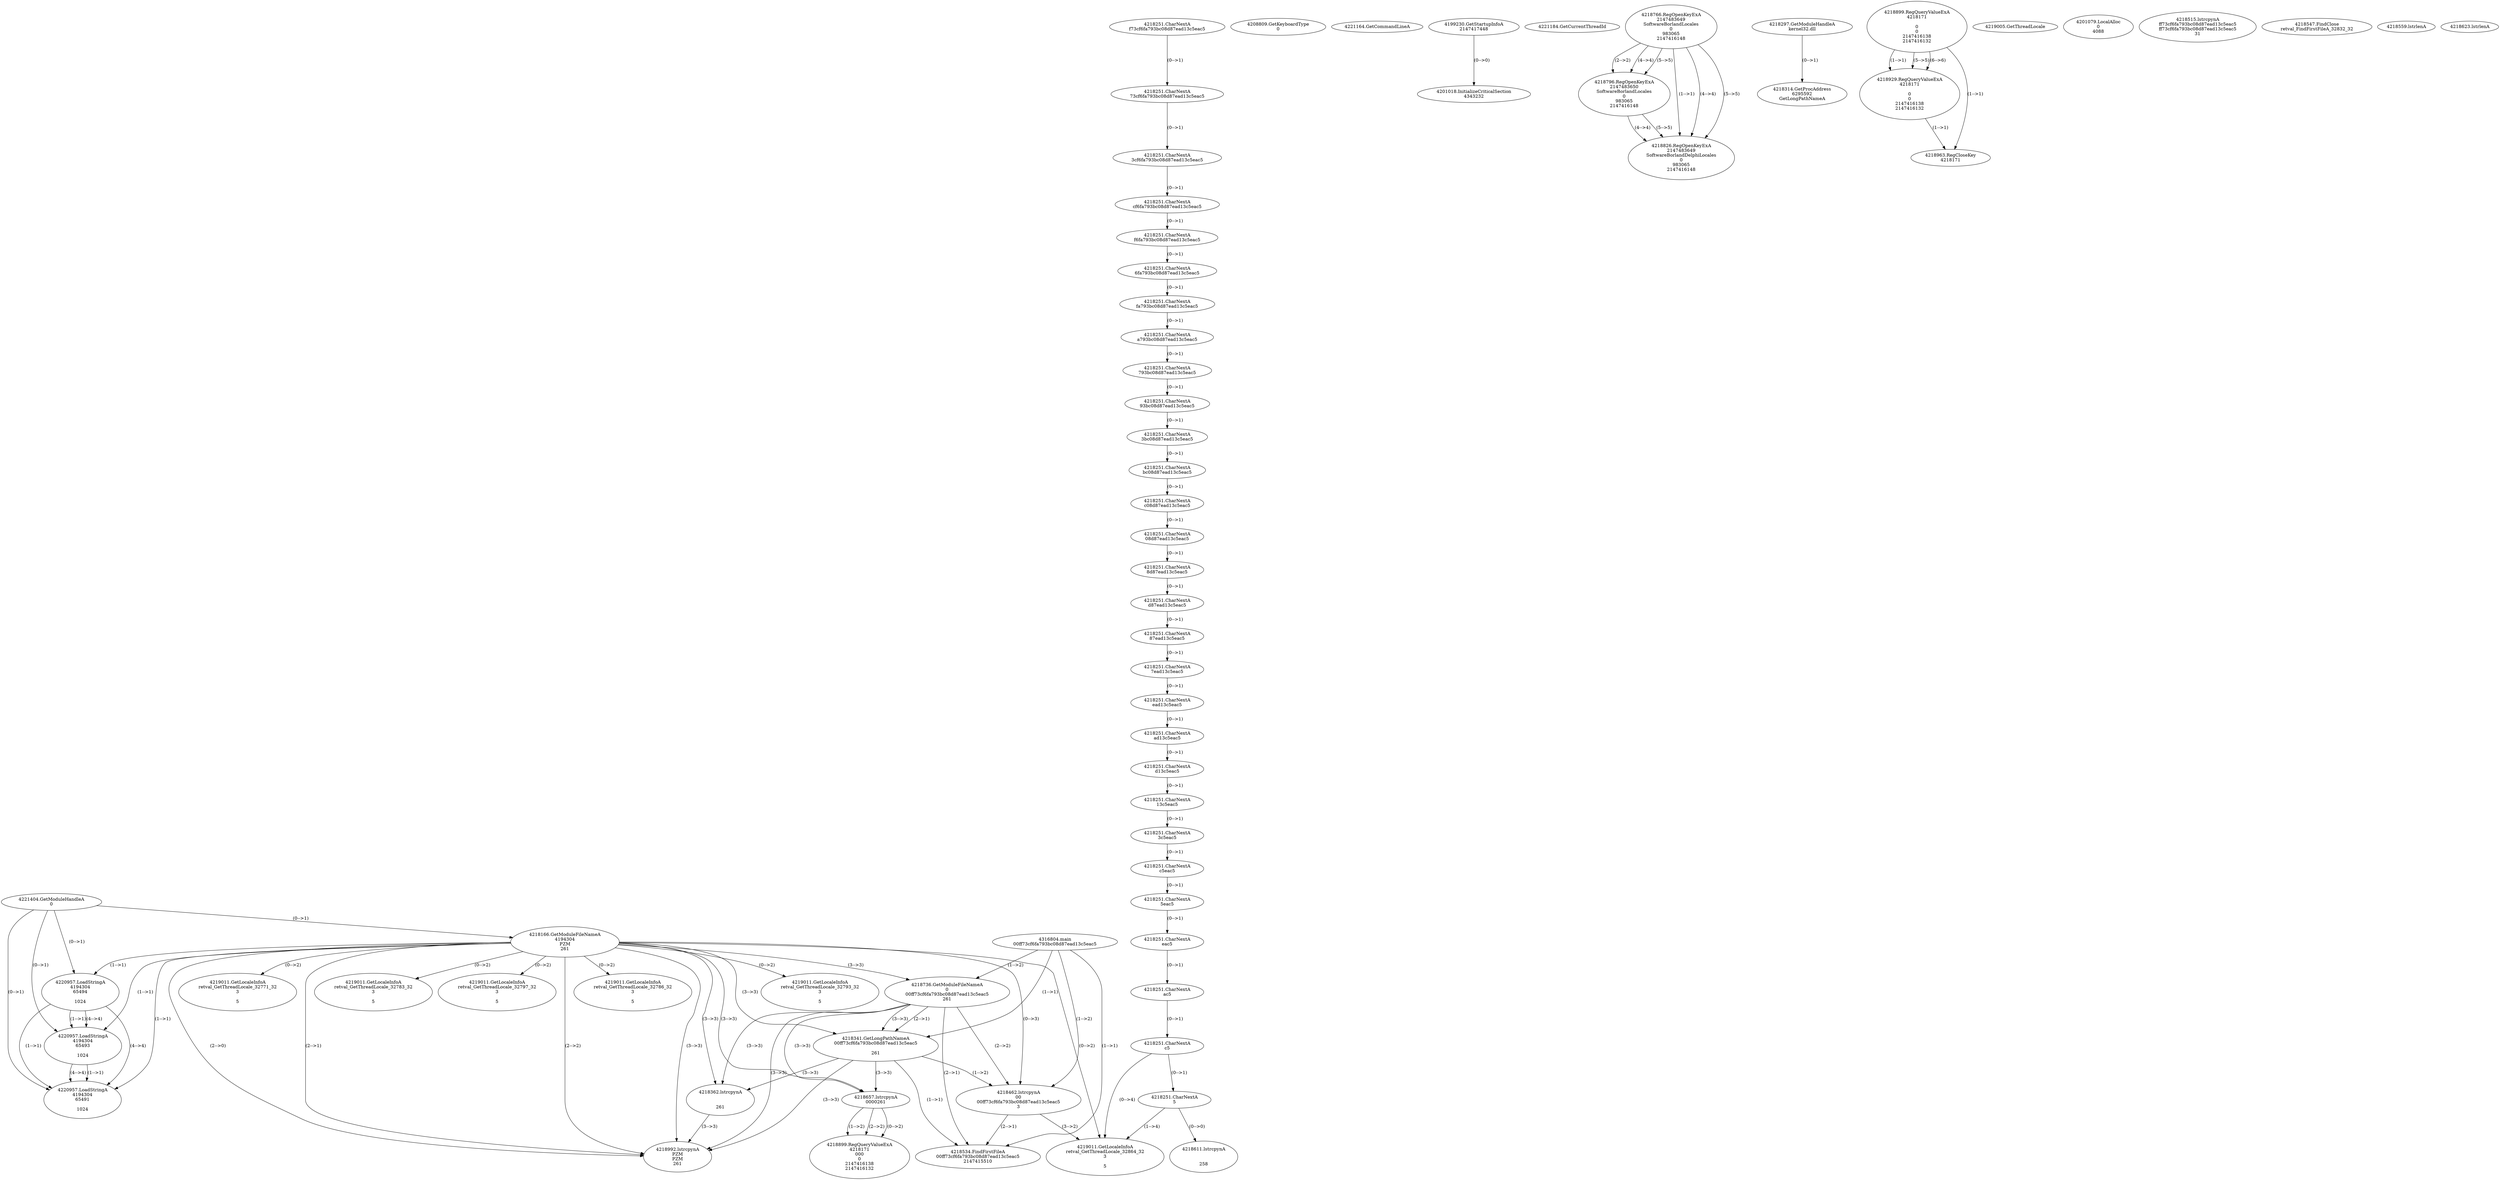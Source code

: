 // Global SCDG with merge call
digraph {
	0 [label="4316804.main
00ff73cf6fa793bc08d87ead13c5eac5"]
	1 [label="4221404.GetModuleHandleA
0"]
	2 [label="4208809.GetKeyboardType
0"]
	3 [label="4221164.GetCommandLineA
"]
	4 [label="4199230.GetStartupInfoA
2147417448"]
	5 [label="4221184.GetCurrentThreadId
"]
	6 [label="4218166.GetModuleFileNameA
4194304
PZM
261"]
	1 -> 6 [label="(0-->1)"]
	7 [label="4218736.GetModuleFileNameA
0
00ff73cf6fa793bc08d87ead13c5eac5
261"]
	0 -> 7 [label="(1-->2)"]
	6 -> 7 [label="(3-->3)"]
	8 [label="4218766.RegOpenKeyExA
2147483649
Software\Borland\Locales
0
983065
2147416148"]
	9 [label="4218297.GetModuleHandleA
kernel32.dll"]
	10 [label="4218314.GetProcAddress
6295592
GetLongPathNameA"]
	9 -> 10 [label="(0-->1)"]
	11 [label="4218341.GetLongPathNameA
00ff73cf6fa793bc08d87ead13c5eac5

261"]
	0 -> 11 [label="(1-->1)"]
	7 -> 11 [label="(2-->1)"]
	6 -> 11 [label="(3-->3)"]
	7 -> 11 [label="(3-->3)"]
	12 [label="4218362.lstrcpynA


261"]
	6 -> 12 [label="(3-->3)"]
	7 -> 12 [label="(3-->3)"]
	11 -> 12 [label="(3-->3)"]
	13 [label="4218899.RegQueryValueExA
4218171

0
0
2147416138
2147416132"]
	14 [label="4218929.RegQueryValueExA
4218171

0
0
2147416138
2147416132"]
	13 -> 14 [label="(1-->1)"]
	13 -> 14 [label="(5-->5)"]
	13 -> 14 [label="(6-->6)"]
	15 [label="4218963.RegCloseKey
4218171"]
	13 -> 15 [label="(1-->1)"]
	14 -> 15 [label="(1-->1)"]
	16 [label="4218992.lstrcpynA
PZM
PZM
261"]
	6 -> 16 [label="(2-->1)"]
	6 -> 16 [label="(2-->2)"]
	6 -> 16 [label="(3-->3)"]
	7 -> 16 [label="(3-->3)"]
	11 -> 16 [label="(3-->3)"]
	12 -> 16 [label="(3-->3)"]
	6 -> 16 [label="(2-->0)"]
	17 [label="4219005.GetThreadLocale
"]
	18 [label="4219011.GetLocaleInfoA
retval_GetThreadLocale_32786_32
3

5"]
	6 -> 18 [label="(0-->2)"]
	19 [label="4220957.LoadStringA
4194304
65494

1024"]
	1 -> 19 [label="(0-->1)"]
	6 -> 19 [label="(1-->1)"]
	20 [label="4201018.InitializeCriticalSection
4343232"]
	4 -> 20 [label="(0-->0)"]
	21 [label="4201079.LocalAlloc
0
4088"]
	22 [label="4219011.GetLocaleInfoA
retval_GetThreadLocale_32793_32
3

5"]
	6 -> 22 [label="(0-->2)"]
	23 [label="4220957.LoadStringA
4194304
65493

1024"]
	1 -> 23 [label="(0-->1)"]
	6 -> 23 [label="(1-->1)"]
	19 -> 23 [label="(1-->1)"]
	19 -> 23 [label="(4-->4)"]
	24 [label="4220957.LoadStringA
4194304
65491

1024"]
	1 -> 24 [label="(0-->1)"]
	6 -> 24 [label="(1-->1)"]
	19 -> 24 [label="(1-->1)"]
	23 -> 24 [label="(1-->1)"]
	19 -> 24 [label="(4-->4)"]
	23 -> 24 [label="(4-->4)"]
	25 [label="4218796.RegOpenKeyExA
2147483650
Software\Borland\Locales
0
983065
2147416148"]
	8 -> 25 [label="(2-->2)"]
	8 -> 25 [label="(4-->4)"]
	8 -> 25 [label="(5-->5)"]
	26 [label="4218826.RegOpenKeyExA
2147483649
Software\Borland\Delphi\Locales
0
983065
2147416148"]
	8 -> 26 [label="(1-->1)"]
	8 -> 26 [label="(4-->4)"]
	25 -> 26 [label="(4-->4)"]
	8 -> 26 [label="(5-->5)"]
	25 -> 26 [label="(5-->5)"]
	27 [label="4219011.GetLocaleInfoA
retval_GetThreadLocale_32771_32
3

5"]
	6 -> 27 [label="(0-->2)"]
	28 [label="4218462.lstrcpynA
00
00ff73cf6fa793bc08d87ead13c5eac5
3"]
	0 -> 28 [label="(1-->2)"]
	7 -> 28 [label="(2-->2)"]
	11 -> 28 [label="(1-->2)"]
	6 -> 28 [label="(0-->3)"]
	29 [label="4218251.CharNextA
f73cf6fa793bc08d87ead13c5eac5"]
	30 [label="4218251.CharNextA
73cf6fa793bc08d87ead13c5eac5"]
	29 -> 30 [label="(0-->1)"]
	31 [label="4218251.CharNextA
3cf6fa793bc08d87ead13c5eac5"]
	30 -> 31 [label="(0-->1)"]
	32 [label="4218251.CharNextA
cf6fa793bc08d87ead13c5eac5"]
	31 -> 32 [label="(0-->1)"]
	33 [label="4218251.CharNextA
f6fa793bc08d87ead13c5eac5"]
	32 -> 33 [label="(0-->1)"]
	34 [label="4218251.CharNextA
6fa793bc08d87ead13c5eac5"]
	33 -> 34 [label="(0-->1)"]
	35 [label="4218251.CharNextA
fa793bc08d87ead13c5eac5"]
	34 -> 35 [label="(0-->1)"]
	36 [label="4218251.CharNextA
a793bc08d87ead13c5eac5"]
	35 -> 36 [label="(0-->1)"]
	37 [label="4218251.CharNextA
793bc08d87ead13c5eac5"]
	36 -> 37 [label="(0-->1)"]
	38 [label="4218251.CharNextA
93bc08d87ead13c5eac5"]
	37 -> 38 [label="(0-->1)"]
	39 [label="4218251.CharNextA
3bc08d87ead13c5eac5"]
	38 -> 39 [label="(0-->1)"]
	40 [label="4218251.CharNextA
bc08d87ead13c5eac5"]
	39 -> 40 [label="(0-->1)"]
	41 [label="4218251.CharNextA
c08d87ead13c5eac5"]
	40 -> 41 [label="(0-->1)"]
	42 [label="4218251.CharNextA
08d87ead13c5eac5"]
	41 -> 42 [label="(0-->1)"]
	43 [label="4218251.CharNextA
8d87ead13c5eac5"]
	42 -> 43 [label="(0-->1)"]
	44 [label="4218251.CharNextA
d87ead13c5eac5"]
	43 -> 44 [label="(0-->1)"]
	45 [label="4218251.CharNextA
87ead13c5eac5"]
	44 -> 45 [label="(0-->1)"]
	46 [label="4218251.CharNextA
7ead13c5eac5"]
	45 -> 46 [label="(0-->1)"]
	47 [label="4218251.CharNextA
ead13c5eac5"]
	46 -> 47 [label="(0-->1)"]
	48 [label="4218251.CharNextA
ad13c5eac5"]
	47 -> 48 [label="(0-->1)"]
	49 [label="4218251.CharNextA
d13c5eac5"]
	48 -> 49 [label="(0-->1)"]
	50 [label="4218251.CharNextA
13c5eac5"]
	49 -> 50 [label="(0-->1)"]
	51 [label="4218251.CharNextA
3c5eac5"]
	50 -> 51 [label="(0-->1)"]
	52 [label="4218251.CharNextA
c5eac5"]
	51 -> 52 [label="(0-->1)"]
	53 [label="4218251.CharNextA
5eac5"]
	52 -> 53 [label="(0-->1)"]
	54 [label="4218251.CharNextA
eac5"]
	53 -> 54 [label="(0-->1)"]
	55 [label="4218251.CharNextA
ac5"]
	54 -> 55 [label="(0-->1)"]
	56 [label="4218251.CharNextA
c5"]
	55 -> 56 [label="(0-->1)"]
	57 [label="4218251.CharNextA
5"]
	56 -> 57 [label="(0-->1)"]
	58 [label="4218515.lstrcpynA
ff73cf6fa793bc08d87ead13c5eac5
ff73cf6fa793bc08d87ead13c5eac5
31"]
	59 [label="4218534.FindFirstFileA
00ff73cf6fa793bc08d87ead13c5eac5
2147415510"]
	0 -> 59 [label="(1-->1)"]
	7 -> 59 [label="(2-->1)"]
	11 -> 59 [label="(1-->1)"]
	28 -> 59 [label="(2-->1)"]
	60 [label="4218547.FindClose
retval_FindFirstFileA_32832_32"]
	61 [label="4218559.lstrlenA
"]
	62 [label="4218611.lstrcpynA


258"]
	57 -> 62 [label="(0-->0)"]
	63 [label="4218623.lstrlenA
"]
	64 [label="4218657.lstrcpynA
00\
00\
261"]
	6 -> 64 [label="(3-->3)"]
	7 -> 64 [label="(3-->3)"]
	11 -> 64 [label="(3-->3)"]
	65 [label="4218899.RegQueryValueExA
4218171
00\
0
0
2147416138
2147416132"]
	64 -> 65 [label="(1-->2)"]
	64 -> 65 [label="(2-->2)"]
	64 -> 65 [label="(0-->2)"]
	66 [label="4219011.GetLocaleInfoA
retval_GetThreadLocale_32864_32
3

5"]
	6 -> 66 [label="(0-->2)"]
	28 -> 66 [label="(3-->2)"]
	56 -> 66 [label="(0-->4)"]
	57 -> 66 [label="(1-->4)"]
	67 [label="4219011.GetLocaleInfoA
retval_GetThreadLocale_32783_32
3

5"]
	6 -> 67 [label="(0-->2)"]
	68 [label="4219011.GetLocaleInfoA
retval_GetThreadLocale_32797_32
3

5"]
	6 -> 68 [label="(0-->2)"]
}
